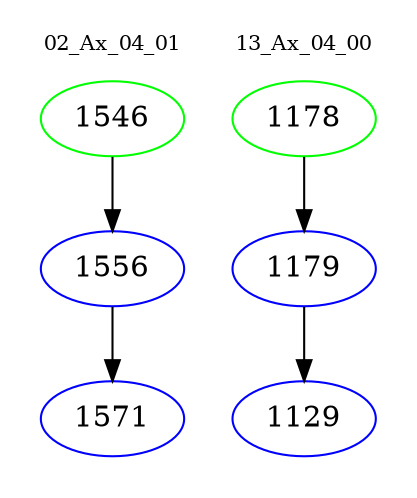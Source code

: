 digraph{
subgraph cluster_0 {
color = white
label = "02_Ax_04_01";
fontsize=10;
T0_1546 [label="1546", color="green"]
T0_1546 -> T0_1556 [color="black"]
T0_1556 [label="1556", color="blue"]
T0_1556 -> T0_1571 [color="black"]
T0_1571 [label="1571", color="blue"]
}
subgraph cluster_1 {
color = white
label = "13_Ax_04_00";
fontsize=10;
T1_1178 [label="1178", color="green"]
T1_1178 -> T1_1179 [color="black"]
T1_1179 [label="1179", color="blue"]
T1_1179 -> T1_1129 [color="black"]
T1_1129 [label="1129", color="blue"]
}
}
